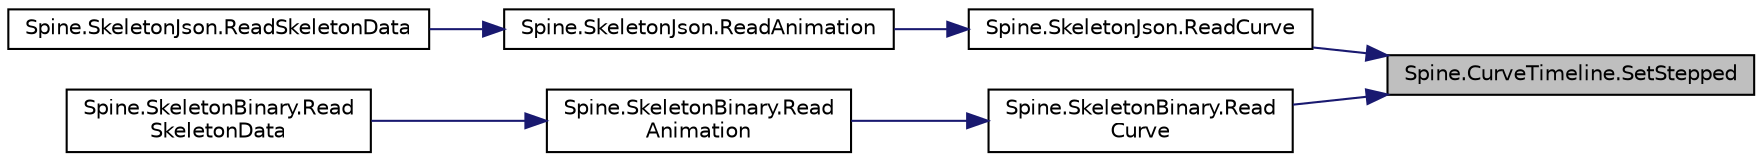 digraph "Spine.CurveTimeline.SetStepped"
{
 // LATEX_PDF_SIZE
  edge [fontname="Helvetica",fontsize="10",labelfontname="Helvetica",labelfontsize="10"];
  node [fontname="Helvetica",fontsize="10",shape=record];
  rankdir="RL";
  Node1 [label="Spine.CurveTimeline.SetStepped",height=0.2,width=0.4,color="black", fillcolor="grey75", style="filled", fontcolor="black",tooltip=" "];
  Node1 -> Node2 [dir="back",color="midnightblue",fontsize="10",style="solid"];
  Node2 [label="Spine.SkeletonJson.ReadCurve",height=0.2,width=0.4,color="black", fillcolor="white", style="filled",URL="$class_spine_1_1_skeleton_json.html#ad8560242abf5194a1161d7935b0b8f2d",tooltip=" "];
  Node2 -> Node3 [dir="back",color="midnightblue",fontsize="10",style="solid"];
  Node3 [label="Spine.SkeletonJson.ReadAnimation",height=0.2,width=0.4,color="black", fillcolor="white", style="filled",URL="$class_spine_1_1_skeleton_json.html#a5a511206252f8a690d6f82b91f24b57b",tooltip=" "];
  Node3 -> Node4 [dir="back",color="midnightblue",fontsize="10",style="solid"];
  Node4 [label="Spine.SkeletonJson.ReadSkeletonData",height=0.2,width=0.4,color="black", fillcolor="white", style="filled",URL="$class_spine_1_1_skeleton_json.html#ae7e26ebf33823ab41245076dee691647",tooltip=" "];
  Node1 -> Node5 [dir="back",color="midnightblue",fontsize="10",style="solid"];
  Node5 [label="Spine.SkeletonBinary.Read\lCurve",height=0.2,width=0.4,color="black", fillcolor="white", style="filled",URL="$class_spine_1_1_skeleton_binary.html#ad108de830c6c9dda023c1ee8ae57be67",tooltip=" "];
  Node5 -> Node6 [dir="back",color="midnightblue",fontsize="10",style="solid"];
  Node6 [label="Spine.SkeletonBinary.Read\lAnimation",height=0.2,width=0.4,color="black", fillcolor="white", style="filled",URL="$class_spine_1_1_skeleton_binary.html#a6f7cbf08deda1371511f41b7020c0e1b",tooltip=" "];
  Node6 -> Node7 [dir="back",color="midnightblue",fontsize="10",style="solid"];
  Node7 [label="Spine.SkeletonBinary.Read\lSkeletonData",height=0.2,width=0.4,color="black", fillcolor="white", style="filled",URL="$class_spine_1_1_skeleton_binary.html#a582124ec600d1c470f5088d8cd5e55cd",tooltip=" "];
}
